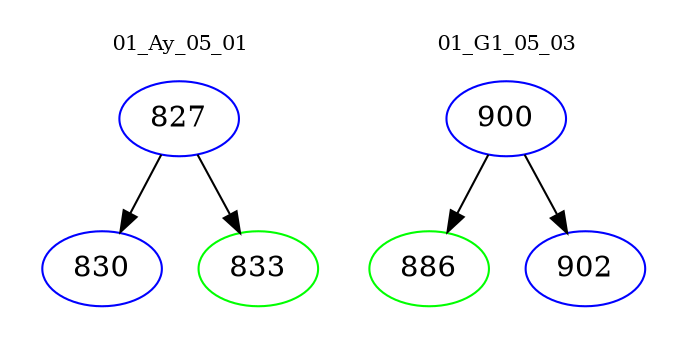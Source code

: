 digraph{
subgraph cluster_0 {
color = white
label = "01_Ay_05_01";
fontsize=10;
T0_827 [label="827", color="blue"]
T0_827 -> T0_830 [color="black"]
T0_830 [label="830", color="blue"]
T0_827 -> T0_833 [color="black"]
T0_833 [label="833", color="green"]
}
subgraph cluster_1 {
color = white
label = "01_G1_05_03";
fontsize=10;
T1_900 [label="900", color="blue"]
T1_900 -> T1_886 [color="black"]
T1_886 [label="886", color="green"]
T1_900 -> T1_902 [color="black"]
T1_902 [label="902", color="blue"]
}
}
